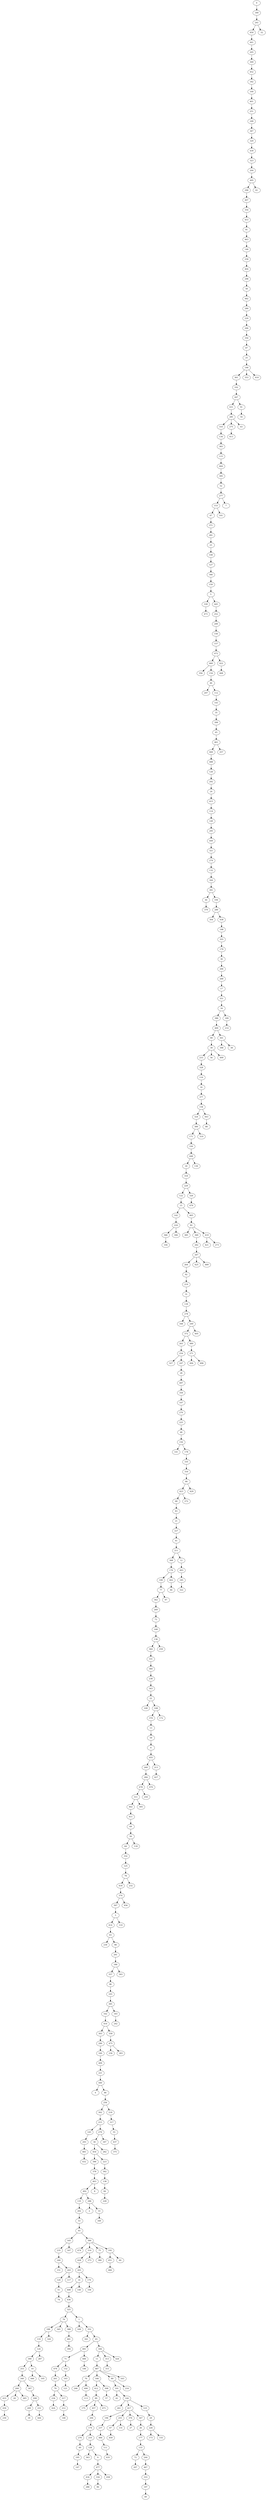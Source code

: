 digraph {
	0 [label=0]
	180 [label=180]
	241 [label=241]
	450 [label=450]
	441 [label=441]
	205 [label=205]
	309 [label=309]
	452 [label=452]
	182 [label=182]
	100 [label=100]
	401 [label=401]
	251 [label=251]
	248 [label=248]
	367 [label=367]
	329 [label=329]
	439 [label=439]
	323 [label=323]
	204 [label=204]
	495 [label=495]
	296 [label=296]
	407 [label=407]
	354 [label=354]
	453 [label=453]
	81 [label=81]
	463 [label=463]
	146 [label=146]
	258 [label=258]
	404 [label=404]
	298 [label=298]
	58 [label=58]
	482 [label=482]
	280 [label=280]
	220 [label=220]
	266 [label=266]
	350 [label=350]
	87 [label=87]
	25 [label=25]
	190 [label=190]
	361 [label=361]
	102 [label=102]
	447 [label=447]
	431 [label=431]
	285 [label=285]
	310 [label=310]
	134 [label=134]
	383 [label=383]
	115 [label=115]
	464 [label=464]
	395 [label=395]
	52 [label=52]
	277 [label=277]
	153 [label=153]
	47 [label=47]
	371 [label=371]
	281 [label=281]
	23 [label=23]
	338 [label=338]
	127 [label=127]
	346 [label=346]
	159 [label=159]
	5 [label=5]
	339 [label=339]
	473 [label=473]
	445 [label=445]
	252 [label=252]
	299 [label=299]
	156 [label=156]
	157 [label=157]
	472 [label=472]
	460 [label=460]
	356 [label=356]
	154 [label=154]
	46 [label=46]
	297 [label=297]
	112 [label=112]
	143 [label=143]
	35 [label=35]
	399 [label=399]
	45 [label=45]
	461 [label=461]
	400 [label=400]
	488 [label=488]
	126 [label=126]
	292 [label=292]
	24 [label=24]
	415 [label=415]
	114 [label=114]
	149 [label=149]
	295 [label=295]
	449 [label=449]
	321 [label=321]
	274 [label=274]
	132 [label=132]
	344 [label=344]
	391 [label=391]
	44 [label=44]
	379 [label=379]
	194 [label=194]
	289 [label=289]
	304 [label=304]
	438 [label=438]
	198 [label=198]
	355 [label=355]
	179 [label=179]
	36 [label=36]
	206 [label=206]
	268 [label=268]
	17 [label=17]
	351 [label=351]
	34 [label=34]
	386 [label=386]
	469 [label=469]
	99 [label=99]
	39 [label=39]
	233 [label=233]
	328 [label=328]
	116 [label=116]
	16 [label=16]
	377 [label=377]
	158 [label=158]
	324 [label=324]
	389 [label=389]
	171 [label=171]
	330 [label=330]
	448 [label=448]
	18 [label=18]
	318 [label=318]
	229 [label=229]
	122 [label=122]
	15 [label=15]
	142 [label=142]
	224 [label=224]
	366 [label=366]
	104 [label=104]
	306 [label=306]
	465 [label=465]
	82 [label=82]
	385 [label=385]
	369 [label=369]
	262 [label=262]
	267 [label=267]
	264 [label=264]
	92 [label=92]
	219 [label=219]
	31 [label=31]
	139 [label=139]
	278 [label=278]
	348 [label=348]
	249 [label=249]
	372 [label=372]
	263 [label=263]
	254 [label=254]
	327 [label=327]
	247 [label=247]
	28 [label=28]
	497 [label=497]
	359 [label=359]
	107 [label=107]
	270 [label=270]
	225 [label=225]
	48 [label=48]
	150 [label=150]
	141 [label=141]
	178 [label=178]
	335 [label=335]
	316 [label=316]
	66 [label=66]
	423 [label=423]
	68 [label=68]
	83 [label=83]
	21 [label=21]
	227 [label=227]
	41 [label=41]
	211 [label=211]
	368 [label=368]
	176 [label=176]
	199 [label=199]
	77 [label=77]
	362 [label=362]
	269 [label=269]
	73 [label=73]
	168 [label=168]
	136 [label=136]
	364 [label=364]
	331 [label=331]
	360 [label=360]
	238 [label=238]
	343 [label=343]
	22 [label=22]
	109 [label=109]
	108 [label=108]
	370 [label=370]
	13 [label=13]
	59 [label=59]
	6 [label=6]
	455 [label=455]
	260 [label=260]
	284 [label=284]
	478 [label=478]
	311 [label=311]
	462 [label=462]
	411 [label=411]
	69 [label=69]
	50 [label=50]
	64 [label=64]
	332 [label=332]
	125 [label=125]
	78 [label=78]
	418 [label=418]
	374 [label=374]
	397 [label=397]
	3 [label=3]
	414 [label=414]
	63 [label=63]
	239 [label=239]
	98 [label=98]
	291 [label=291]
	186 [label=186]
	357 [label=357]
	96 [label=96]
	103 [label=103]
	365 [label=365]
	162 [label=162]
	416 [label=416]
	303 [label=303]
	290 [label=290]
	160 [label=160]
	409 [label=409]
	221 [label=221]
	440 [label=440]
	4 [label=4]
	86 [label=86]
	256 [label=256]
	302 [label=302]
	215 [label=215]
	145 [label=145]
	293 [label=293]
	483 [label=483]
	432 [label=432]
	279 [label=279]
	30 [label=30]
	454 [label=454]
	396 [label=396]
	378 [label=378]
	403 [label=403]
	492 [label=492]
	135 [label=135]
	202 [label=202]
	53 [label=53]
	93 [label=93]
	165 [label=165]
	235 [label=235]
	240 [label=240]
	151 [label=151]
	243 [label=243]
	120 [label=120]
	51 [label=51]
	74 [label=74]
	117 [label=117]
	167 [label=167]
	384 [label=384]
	474 [label=474]
	314 [label=314]
	428 [label=428]
	203 [label=203]
	14 [label=14]
	408 [label=408]
	436 [label=436]
	325 [label=325]
	76 [label=76]
	188 [label=188]
	119 [label=119]
	124 [label=124]
	390 [label=390]
	253 [label=253]
	340 [label=340]
	200 [label=200]
	433 [label=433]
	430 [label=430]
	230 [label=230]
	20 [label=20]
	265 [label=265]
	307 [label=307]
	208 [label=208]
	209 [label=209]
	19 [label=19]
	231 [label=231]
	444 [label=444]
	10 [label=10]
	446 [label=446]
	105 [label=105]
	287 [label=287]
	320 [label=320]
	345 [label=345]
	388 [label=388]
	481 [label=481]
	394 [label=394]
	1 [label=1]
	169 [label=169]
	352 [label=352]
	341 [label=341]
	65 [label=65]
	491 [label=491]
	71 [label=71]
	476 [label=476]
	201 [label=201]
	79 [label=79]
	234 [label=234]
	424 [label=424]
	217 [label=217]
	212 [label=212]
	148 [label=148]
	152 [label=152]
	193 [label=193]
	121 [label=121]
	406 [label=406]
	106 [label=106]
	184 [label=184]
	11 [label=11]
	487 [label=487]
	70 [label=70]
	246 [label=246]
	490 [label=490]
	113 [label=113]
	166 [label=166]
	412 [label=412]
	89 [label=89]
	175 [label=175]
	457 [label=457]
	294 [label=294]
	174 [label=174]
	276 [label=276]
	40 [label=40]
	195 [label=195]
	147 [label=147]
	210 [label=210]
	128 [label=128]
	363 [label=363]
	9 [label=9]
	477 [label=477]
	434 [label=434]
	288 [label=288]
	334 [label=334]
	90 [label=90]
	458 [label=458]
	471 [label=471]
	308 [label=308]
	57 [label=57]
	80 [label=80]
	191 [label=191]
	42 [label=42]
	144 [label=144]
	261 [label=261]
	417 [label=417]
	196 [label=196]
	237 [label=237]
	484 [label=484]
	111 [label=111]
	435 [label=435]
	255 [label=255]
	67 [label=67]
	459 [label=459]
	131 [label=131]
	376 [label=376]
	27 [label=27]
	347 [label=347]
	26 [label=26]
	177 [label=177]
	133 [label=133]
	72 [label=72]
	207 [label=207]
	244 [label=244]
	467 [label=467]
	333 [label=333]
	197 [label=197]
	49 [label=49]
	123 [label=123]
	29 [label=29]
	226 [label=226]
	173 [label=173]
	155 [label=155]
	216 [label=216]
	163 [label=163]
	313 [label=313]
	315 [label=315]
	426 [label=426]
	140 [label=140]
	170 [label=170]
	336 [label=336]
	373 [label=373]
	75 [label=75]
	380 [label=380]
	192 [label=192]
	451 [label=451]
	466 [label=466]
	60 [label=60]
	286 [label=286]
	2 [label=2]
	33 [label=33]
	349 [label=349]
	8 [label=8]
	223 [label=223]
	392 [label=392]
	138 [label=138]
	94 [label=94]
	228 [label=228]
	282 [label=282]
	187 [label=187]
	218 [label=218]
	317 [label=317]
	55 [label=55]
	437 [label=437]
	375 [label=375]
	358 [label=358]
	475 [label=475]
	236 [label=236]
	283 [label=283]
	183 [label=183]
	242 [label=242]
	393 [label=393]
	110 [label=110]
	456 [label=456]
	232 [label=232]
	118 [label=118]
	305 [label=305]
	250 [label=250]
	470 [label=470]
	213 [label=213]
	427 [label=427]
	172 [label=172]
	259 [label=259]
	97 [label=97]
	402 [label=402]
	84 [label=84]
	12 [label=12]
	493 [label=493]
	185 [label=185]
	322 [label=322]
	272 [label=272]
	429 [label=429]
	480 [label=480]
	271 [label=271]
	494 [label=494]
	496 [label=496]
	405 [label=405]
	425 [label=425]
	489 [label=489]
	419 [label=419]
	421 [label=421]
	273 [label=273]
	326 [label=326]
	479 [label=479]
	130 [label=130]
	319 [label=319]
	443 [label=443]
	88 [label=88]
	56 [label=56]
	499 [label=499]
	301 [label=301]
	398 [label=398]
	38 [label=38]
	189 [label=189]
	214 [label=214]
	257 [label=257]
	422 [label=422]
	468 [label=468]
	101 [label=101]
	7 [label=7]
	275 [label=275]
	413 [label=413]
	43 [label=43]
	91 [label=91]
	54 [label=54]
	353 [label=353]
	410 [label=410]
	61 [label=61]
	32 [label=32]
	0 -> 180
	180 -> 241
	241 -> 450
	450 -> 441
	441 -> 205
	205 -> 309
	309 -> 452
	452 -> 182
	182 -> 100
	100 -> 401
	401 -> 251
	251 -> 248
	248 -> 367
	367 -> 329
	329 -> 439
	439 -> 323
	323 -> 204
	204 -> 495
	495 -> 296
	296 -> 407
	407 -> 354
	354 -> 453
	453 -> 81
	81 -> 463
	463 -> 146
	146 -> 258
	258 -> 404
	404 -> 298
	298 -> 58
	58 -> 482
	482 -> 280
	280 -> 220
	220 -> 266
	266 -> 350
	350 -> 87
	87 -> 25
	25 -> 190
	190 -> 361
	361 -> 102
	102 -> 447
	447 -> 431
	431 -> 285
	285 -> 310
	310 -> 134
	134 -> 383
	383 -> 115
	115 -> 464
	464 -> 395
	395 -> 52
	52 -> 277
	277 -> 153
	153 -> 47
	47 -> 371
	371 -> 281
	281 -> 23
	23 -> 338
	338 -> 127
	127 -> 346
	346 -> 159
	159 -> 5
	5 -> 339
	339 -> 473
	5 -> 445
	445 -> 252
	252 -> 299
	299 -> 156
	156 -> 157
	157 -> 472
	472 -> 460
	460 -> 356
	460 -> 154
	154 -> 46
	46 -> 297
	46 -> 112
	112 -> 143
	143 -> 35
	35 -> 399
	399 -> 45
	45 -> 461
	461 -> 400
	400 -> 488
	488 -> 126
	126 -> 292
	292 -> 24
	24 -> 415
	415 -> 114
	114 -> 149
	149 -> 295
	295 -> 449
	449 -> 321
	321 -> 274
	274 -> 132
	132 -> 344
	344 -> 391
	391 -> 44
	44 -> 379
	391 -> 194
	194 -> 289
	289 -> 304
	289 -> 438
	438 -> 198
	198 -> 355
	355 -> 179
	179 -> 36
	36 -> 206
	206 -> 268
	268 -> 17
	17 -> 351
	351 -> 34
	34 -> 386
	386 -> 469
	469 -> 99
	99 -> 39
	39 -> 233
	233 -> 328
	328 -> 116
	116 -> 16
	16 -> 377
	377 -> 158
	158 -> 324
	324 -> 389
	389 -> 171
	171 -> 330
	330 -> 448
	448 -> 18
	18 -> 318
	318 -> 229
	229 -> 122
	122 -> 15
	15 -> 142
	142 -> 224
	224 -> 366
	366 -> 104
	224 -> 306
	15 -> 465
	465 -> 82
	82 -> 385
	82 -> 369
	369 -> 262
	262 -> 267
	267 -> 264
	264 -> 92
	92 -> 219
	219 -> 31
	31 -> 139
	139 -> 278
	278 -> 348
	278 -> 249
	249 -> 372
	372 -> 263
	263 -> 254
	254 -> 327
	254 -> 247
	247 -> 28
	28 -> 497
	497 -> 359
	359 -> 107
	107 -> 270
	270 -> 225
	225 -> 48
	48 -> 150
	150 -> 141
	150 -> 178
	178 -> 335
	335 -> 316
	316 -> 66
	66 -> 423
	423 -> 68
	68 -> 83
	83 -> 21
	21 -> 227
	227 -> 41
	41 -> 211
	211 -> 368
	368 -> 176
	176 -> 199
	199 -> 77
	77 -> 362
	362 -> 269
	269 -> 73
	73 -> 168
	168 -> 136
	136 -> 364
	364 -> 331
	331 -> 360
	360 -> 238
	238 -> 343
	343 -> 22
	22 -> 109
	22 -> 108
	108 -> 370
	370 -> 13
	13 -> 59
	59 -> 6
	6 -> 455
	455 -> 260
	260 -> 284
	284 -> 478
	478 -> 311
	311 -> 462
	462 -> 411
	411 -> 69
	69 -> 50
	50 -> 64
	64 -> 332
	332 -> 125
	125 -> 78
	78 -> 418
	418 -> 374
	374 -> 397
	397 -> 3
	3 -> 414
	414 -> 63
	63 -> 239
	63 -> 98
	98 -> 291
	291 -> 186
	186 -> 357
	357 -> 96
	96 -> 103
	103 -> 365
	365 -> 162
	162 -> 416
	416 -> 303
	303 -> 290
	290 -> 160
	160 -> 409
	409 -> 221
	221 -> 440
	440 -> 4
	440 -> 86
	86 -> 256
	256 -> 302
	302 -> 215
	215 -> 145
	145 -> 293
	293 -> 483
	483 -> 432
	215 -> 279
	279 -> 30
	30 -> 454
	454 -> 396
	396 -> 378
	378 -> 403
	403 -> 492
	492 -> 135
	135 -> 202
	202 -> 53
	53 -> 93
	93 -> 165
	165 -> 235
	235 -> 240
	240 -> 151
	240 -> 243
	243 -> 120
	120 -> 51
	51 -> 74
	243 -> 117
	165 -> 167
	93 -> 384
	384 -> 474
	384 -> 314
	314 -> 428
	428 -> 203
	203 -> 14
	14 -> 408
	408 -> 436
	436 -> 325
	325 -> 76
	76 -> 188
	188 -> 119
	119 -> 124
	124 -> 390
	390 -> 253
	253 -> 340
	340 -> 200
	200 -> 433
	433 -> 430
	430 -> 230
	200 -> 20
	200 -> 265
	340 -> 307
	307 -> 208
	208 -> 209
	209 -> 19
	208 -> 231
	231 -> 444
	390 -> 10
	10 -> 446
	10 -> 105
	124 -> 287
	188 -> 320
	76 -> 345
	76 -> 388
	388 -> 481
	481 -> 394
	325 -> 1
	1 -> 169
	1 -> 352
	352 -> 341
	352 -> 65
	65 -> 491
	491 -> 71
	71 -> 476
	476 -> 201
	201 -> 79
	79 -> 234
	234 -> 424
	79 -> 217
	217 -> 212
	212 -> 148
	71 -> 152
	152 -> 193
	193 -> 121
	491 -> 406
	406 -> 106
	65 -> 184
	184 -> 11
	11 -> 487
	487 -> 70
	70 -> 246
	70 -> 490
	490 -> 113
	487 -> 166
	166 -> 412
	412 -> 89
	89 -> 175
	89 -> 457
	457 -> 294
	294 -> 174
	174 -> 276
	276 -> 40
	40 -> 195
	195 -> 147
	174 -> 210
	210 -> 128
	128 -> 363
	128 -> 9
	9 -> 477
	477 -> 434
	434 -> 288
	477 -> 334
	334 -> 90
	477 -> 458
	89 -> 471
	166 -> 308
	308 -> 57
	487 -> 80
	80 -> 191
	191 -> 42
	191 -> 144
	144 -> 261
	144 -> 417
	417 -> 196
	196 -> 237
	237 -> 484
	484 -> 111
	111 -> 435
	417 -> 255
	255 -> 67
	67 -> 459
	255 -> 131
	417 -> 376
	376 -> 27
	417 -> 347
	347 -> 26
	26 -> 177
	177 -> 133
	133 -> 72
	72 -> 207
	133 -> 244
	244 -> 467
	467 -> 333
	333 -> 197
	197 -> 49
	144 -> 123
	123 -> 29
	29 -> 226
	226 -> 173
	226 -> 155
	80 -> 216
	487 -> 163
	184 -> 313
	313 -> 315
	184 -> 426
	14 -> 140
	203 -> 170
	170 -> 336
	314 -> 373
	384 -> 75
	75 -> 380
	384 -> 192
	192 -> 451
	451 -> 466
	192 -> 60
	492 -> 286
	286 -> 2
	286 -> 33
	33 -> 349
	403 -> 8
	454 -> 223
	223 -> 392
	392 -> 138
	138 -> 94
	94 -> 228
	30 -> 282
	279 -> 187
	256 -> 218
	218 -> 317
	317 -> 55
	55 -> 437
	437 -> 375
	416 -> 358
	358 -> 475
	475 -> 236
	475 -> 283
	365 -> 183
	183 -> 242
	186 -> 393
	3 -> 110
	374 -> 456
	78 -> 232
	50 -> 118
	311 -> 305
	478 -> 250
	284 -> 470
	455 -> 213
	213 -> 427
	108 -> 172
	136 -> 259
	77 -> 97
	176 -> 402
	402 -> 84
	211 -> 12
	12 -> 493
	493 -> 185
	185 -> 322
	423 -> 272
	66 -> 429
	372 -> 480
	480 -> 271
	271 -> 494
	271 -> 496
	249 -> 405
	267 -> 425
	267 -> 489
	82 -> 419
	419 -> 421
	419 -> 273
	229 -> 326
	326 -> 479
	448 -> 130
	389 -> 319
	158 -> 443
	443 -> 88
	39 -> 56
	39 -> 499
	469 -> 301
	301 -> 398
	301 -> 38
	34 -> 189
	189 -> 214
	461 -> 257
	472 -> 422
	422 -> 468
	153 -> 101
	277 -> 7
	285 -> 275
	275 -> 413
	285 -> 43
	447 -> 91
	91 -> 54
	190 -> 353
	190 -> 410
	495 -> 61
	241 -> 32
}